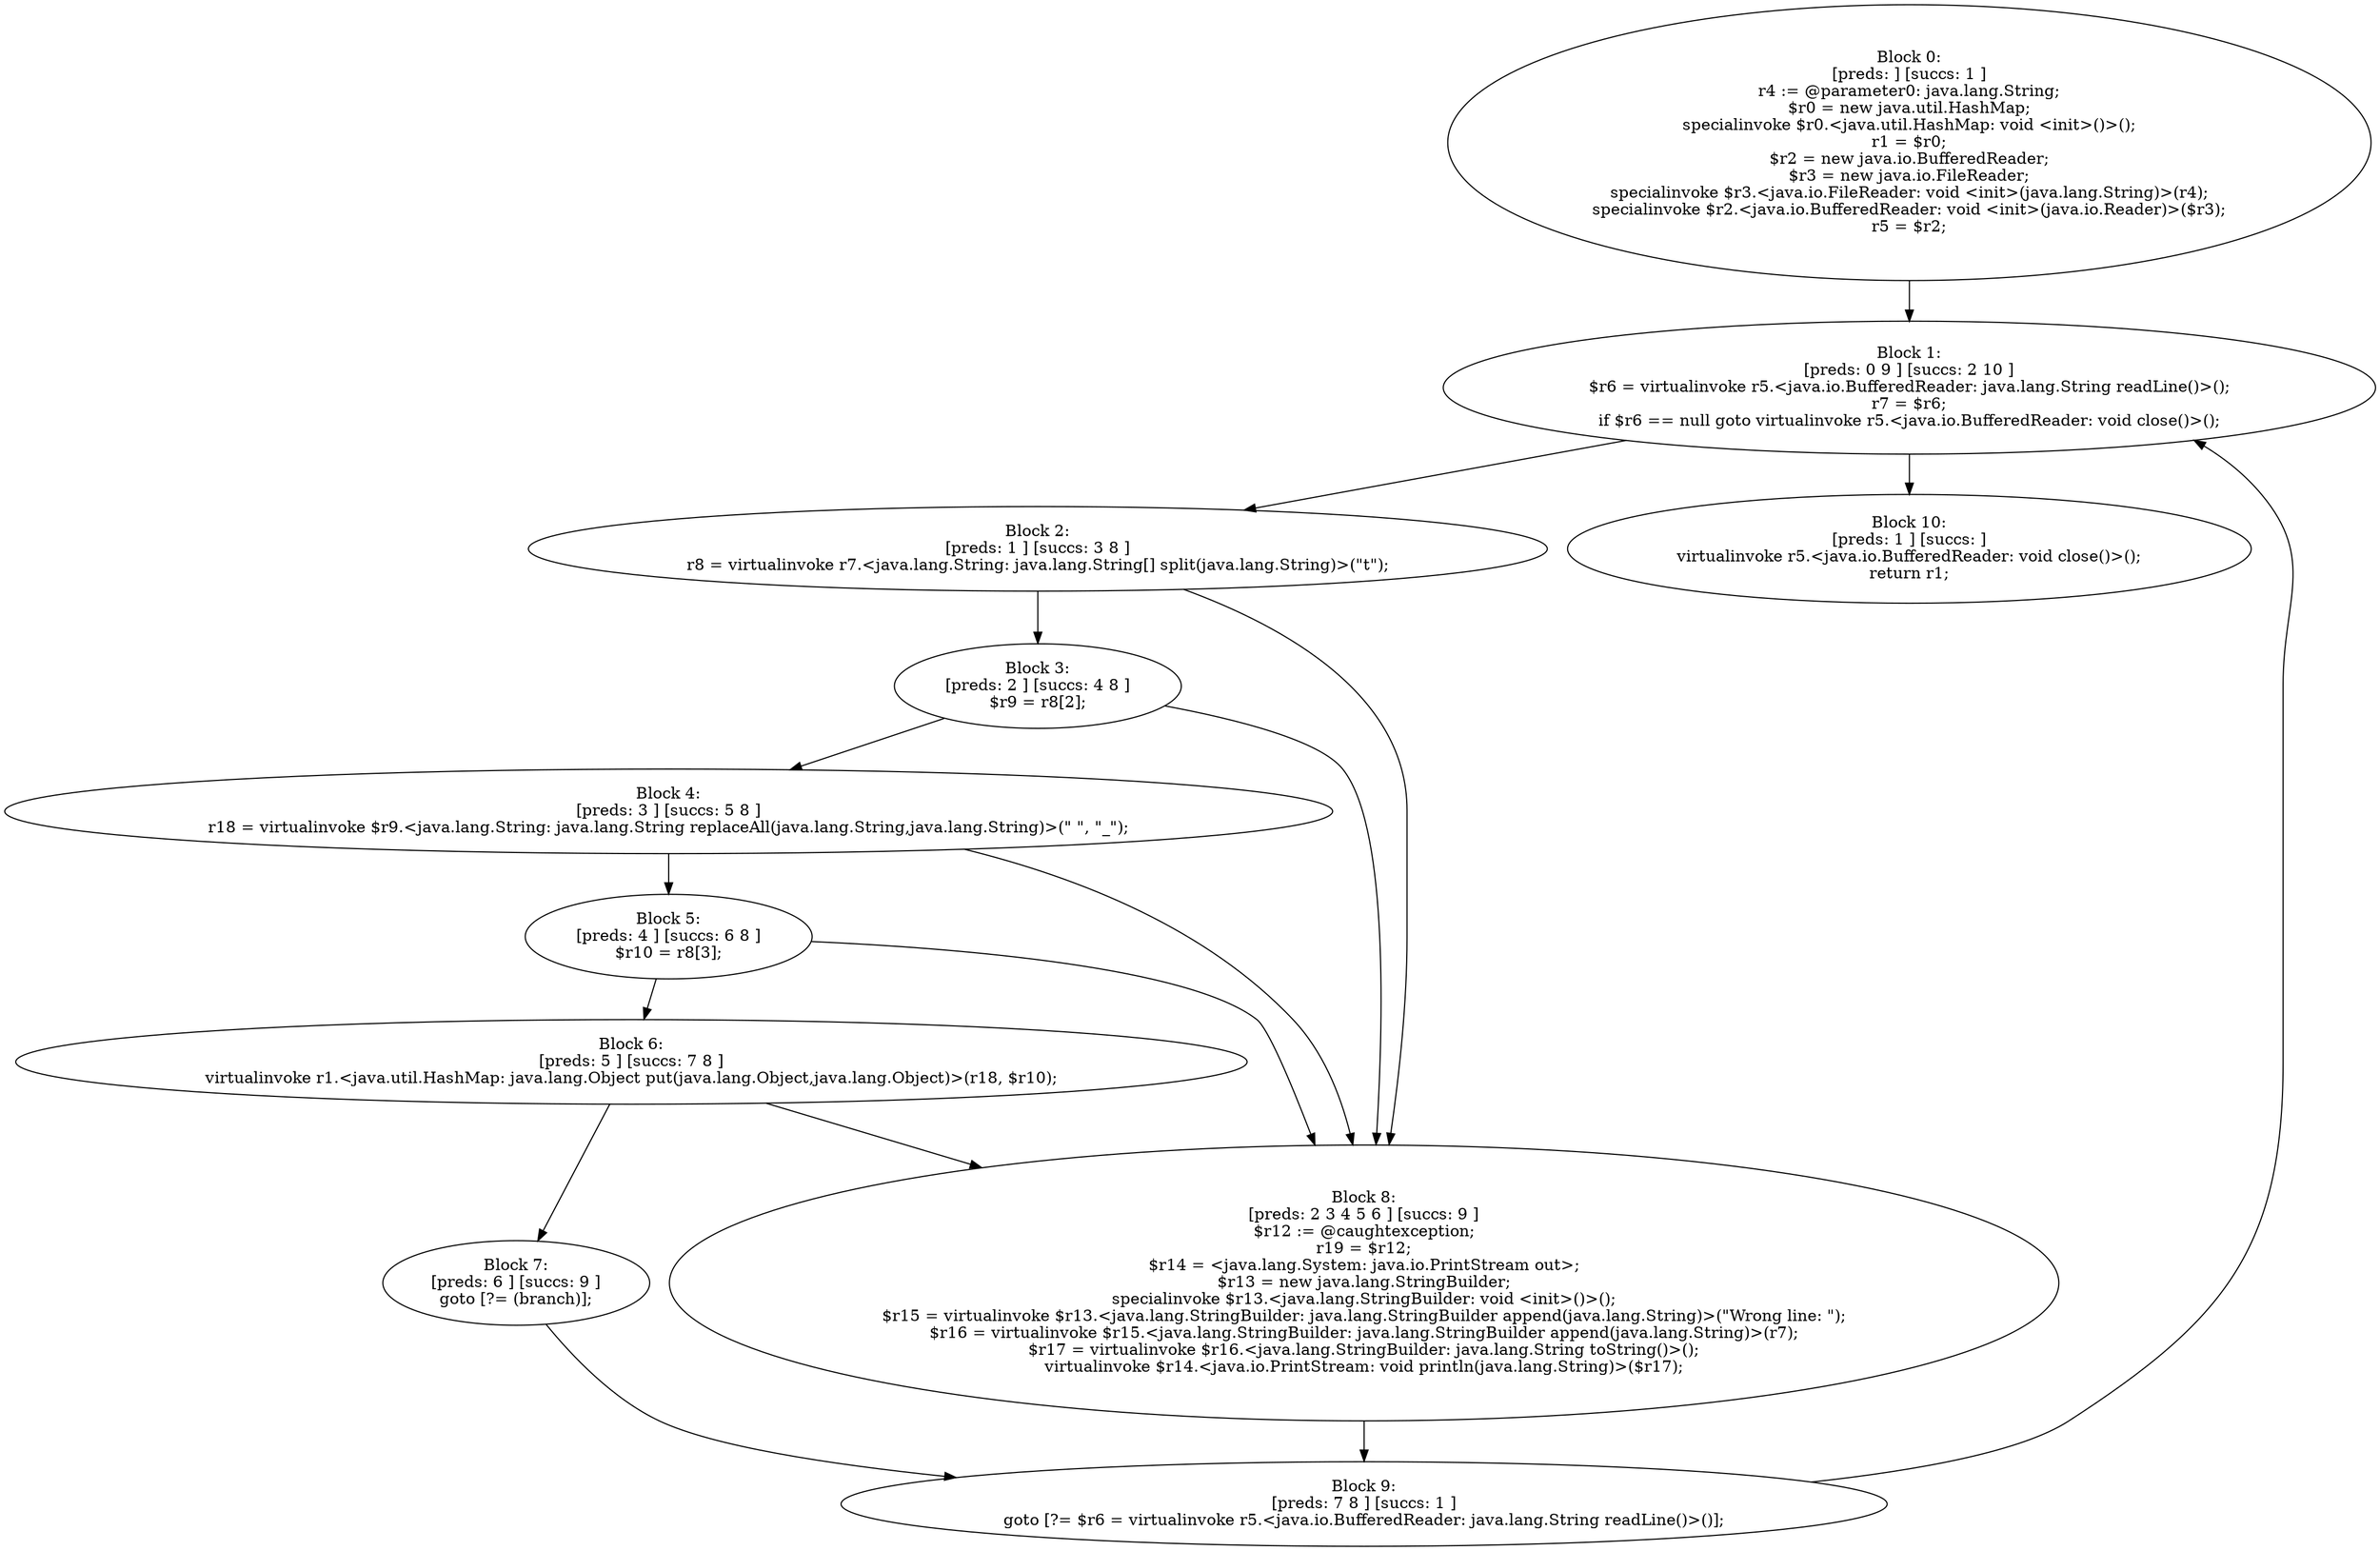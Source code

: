 digraph "unitGraph" {
    "Block 0:
[preds: ] [succs: 1 ]
r4 := @parameter0: java.lang.String;
$r0 = new java.util.HashMap;
specialinvoke $r0.<java.util.HashMap: void <init>()>();
r1 = $r0;
$r2 = new java.io.BufferedReader;
$r3 = new java.io.FileReader;
specialinvoke $r3.<java.io.FileReader: void <init>(java.lang.String)>(r4);
specialinvoke $r2.<java.io.BufferedReader: void <init>(java.io.Reader)>($r3);
r5 = $r2;
"
    "Block 1:
[preds: 0 9 ] [succs: 2 10 ]
$r6 = virtualinvoke r5.<java.io.BufferedReader: java.lang.String readLine()>();
r7 = $r6;
if $r6 == null goto virtualinvoke r5.<java.io.BufferedReader: void close()>();
"
    "Block 2:
[preds: 1 ] [succs: 3 8 ]
r8 = virtualinvoke r7.<java.lang.String: java.lang.String[] split(java.lang.String)>(\"\t\");
"
    "Block 3:
[preds: 2 ] [succs: 4 8 ]
$r9 = r8[2];
"
    "Block 4:
[preds: 3 ] [succs: 5 8 ]
r18 = virtualinvoke $r9.<java.lang.String: java.lang.String replaceAll(java.lang.String,java.lang.String)>(\" \", \"_\");
"
    "Block 5:
[preds: 4 ] [succs: 6 8 ]
$r10 = r8[3];
"
    "Block 6:
[preds: 5 ] [succs: 7 8 ]
virtualinvoke r1.<java.util.HashMap: java.lang.Object put(java.lang.Object,java.lang.Object)>(r18, $r10);
"
    "Block 7:
[preds: 6 ] [succs: 9 ]
goto [?= (branch)];
"
    "Block 8:
[preds: 2 3 4 5 6 ] [succs: 9 ]
$r12 := @caughtexception;
r19 = $r12;
$r14 = <java.lang.System: java.io.PrintStream out>;
$r13 = new java.lang.StringBuilder;
specialinvoke $r13.<java.lang.StringBuilder: void <init>()>();
$r15 = virtualinvoke $r13.<java.lang.StringBuilder: java.lang.StringBuilder append(java.lang.String)>(\"Wrong line: \");
$r16 = virtualinvoke $r15.<java.lang.StringBuilder: java.lang.StringBuilder append(java.lang.String)>(r7);
$r17 = virtualinvoke $r16.<java.lang.StringBuilder: java.lang.String toString()>();
virtualinvoke $r14.<java.io.PrintStream: void println(java.lang.String)>($r17);
"
    "Block 9:
[preds: 7 8 ] [succs: 1 ]
goto [?= $r6 = virtualinvoke r5.<java.io.BufferedReader: java.lang.String readLine()>()];
"
    "Block 10:
[preds: 1 ] [succs: ]
virtualinvoke r5.<java.io.BufferedReader: void close()>();
return r1;
"
    "Block 0:
[preds: ] [succs: 1 ]
r4 := @parameter0: java.lang.String;
$r0 = new java.util.HashMap;
specialinvoke $r0.<java.util.HashMap: void <init>()>();
r1 = $r0;
$r2 = new java.io.BufferedReader;
$r3 = new java.io.FileReader;
specialinvoke $r3.<java.io.FileReader: void <init>(java.lang.String)>(r4);
specialinvoke $r2.<java.io.BufferedReader: void <init>(java.io.Reader)>($r3);
r5 = $r2;
"->"Block 1:
[preds: 0 9 ] [succs: 2 10 ]
$r6 = virtualinvoke r5.<java.io.BufferedReader: java.lang.String readLine()>();
r7 = $r6;
if $r6 == null goto virtualinvoke r5.<java.io.BufferedReader: void close()>();
";
    "Block 1:
[preds: 0 9 ] [succs: 2 10 ]
$r6 = virtualinvoke r5.<java.io.BufferedReader: java.lang.String readLine()>();
r7 = $r6;
if $r6 == null goto virtualinvoke r5.<java.io.BufferedReader: void close()>();
"->"Block 2:
[preds: 1 ] [succs: 3 8 ]
r8 = virtualinvoke r7.<java.lang.String: java.lang.String[] split(java.lang.String)>(\"\t\");
";
    "Block 1:
[preds: 0 9 ] [succs: 2 10 ]
$r6 = virtualinvoke r5.<java.io.BufferedReader: java.lang.String readLine()>();
r7 = $r6;
if $r6 == null goto virtualinvoke r5.<java.io.BufferedReader: void close()>();
"->"Block 10:
[preds: 1 ] [succs: ]
virtualinvoke r5.<java.io.BufferedReader: void close()>();
return r1;
";
    "Block 2:
[preds: 1 ] [succs: 3 8 ]
r8 = virtualinvoke r7.<java.lang.String: java.lang.String[] split(java.lang.String)>(\"\t\");
"->"Block 3:
[preds: 2 ] [succs: 4 8 ]
$r9 = r8[2];
";
    "Block 2:
[preds: 1 ] [succs: 3 8 ]
r8 = virtualinvoke r7.<java.lang.String: java.lang.String[] split(java.lang.String)>(\"\t\");
"->"Block 8:
[preds: 2 3 4 5 6 ] [succs: 9 ]
$r12 := @caughtexception;
r19 = $r12;
$r14 = <java.lang.System: java.io.PrintStream out>;
$r13 = new java.lang.StringBuilder;
specialinvoke $r13.<java.lang.StringBuilder: void <init>()>();
$r15 = virtualinvoke $r13.<java.lang.StringBuilder: java.lang.StringBuilder append(java.lang.String)>(\"Wrong line: \");
$r16 = virtualinvoke $r15.<java.lang.StringBuilder: java.lang.StringBuilder append(java.lang.String)>(r7);
$r17 = virtualinvoke $r16.<java.lang.StringBuilder: java.lang.String toString()>();
virtualinvoke $r14.<java.io.PrintStream: void println(java.lang.String)>($r17);
";
    "Block 3:
[preds: 2 ] [succs: 4 8 ]
$r9 = r8[2];
"->"Block 4:
[preds: 3 ] [succs: 5 8 ]
r18 = virtualinvoke $r9.<java.lang.String: java.lang.String replaceAll(java.lang.String,java.lang.String)>(\" \", \"_\");
";
    "Block 3:
[preds: 2 ] [succs: 4 8 ]
$r9 = r8[2];
"->"Block 8:
[preds: 2 3 4 5 6 ] [succs: 9 ]
$r12 := @caughtexception;
r19 = $r12;
$r14 = <java.lang.System: java.io.PrintStream out>;
$r13 = new java.lang.StringBuilder;
specialinvoke $r13.<java.lang.StringBuilder: void <init>()>();
$r15 = virtualinvoke $r13.<java.lang.StringBuilder: java.lang.StringBuilder append(java.lang.String)>(\"Wrong line: \");
$r16 = virtualinvoke $r15.<java.lang.StringBuilder: java.lang.StringBuilder append(java.lang.String)>(r7);
$r17 = virtualinvoke $r16.<java.lang.StringBuilder: java.lang.String toString()>();
virtualinvoke $r14.<java.io.PrintStream: void println(java.lang.String)>($r17);
";
    "Block 4:
[preds: 3 ] [succs: 5 8 ]
r18 = virtualinvoke $r9.<java.lang.String: java.lang.String replaceAll(java.lang.String,java.lang.String)>(\" \", \"_\");
"->"Block 5:
[preds: 4 ] [succs: 6 8 ]
$r10 = r8[3];
";
    "Block 4:
[preds: 3 ] [succs: 5 8 ]
r18 = virtualinvoke $r9.<java.lang.String: java.lang.String replaceAll(java.lang.String,java.lang.String)>(\" \", \"_\");
"->"Block 8:
[preds: 2 3 4 5 6 ] [succs: 9 ]
$r12 := @caughtexception;
r19 = $r12;
$r14 = <java.lang.System: java.io.PrintStream out>;
$r13 = new java.lang.StringBuilder;
specialinvoke $r13.<java.lang.StringBuilder: void <init>()>();
$r15 = virtualinvoke $r13.<java.lang.StringBuilder: java.lang.StringBuilder append(java.lang.String)>(\"Wrong line: \");
$r16 = virtualinvoke $r15.<java.lang.StringBuilder: java.lang.StringBuilder append(java.lang.String)>(r7);
$r17 = virtualinvoke $r16.<java.lang.StringBuilder: java.lang.String toString()>();
virtualinvoke $r14.<java.io.PrintStream: void println(java.lang.String)>($r17);
";
    "Block 5:
[preds: 4 ] [succs: 6 8 ]
$r10 = r8[3];
"->"Block 6:
[preds: 5 ] [succs: 7 8 ]
virtualinvoke r1.<java.util.HashMap: java.lang.Object put(java.lang.Object,java.lang.Object)>(r18, $r10);
";
    "Block 5:
[preds: 4 ] [succs: 6 8 ]
$r10 = r8[3];
"->"Block 8:
[preds: 2 3 4 5 6 ] [succs: 9 ]
$r12 := @caughtexception;
r19 = $r12;
$r14 = <java.lang.System: java.io.PrintStream out>;
$r13 = new java.lang.StringBuilder;
specialinvoke $r13.<java.lang.StringBuilder: void <init>()>();
$r15 = virtualinvoke $r13.<java.lang.StringBuilder: java.lang.StringBuilder append(java.lang.String)>(\"Wrong line: \");
$r16 = virtualinvoke $r15.<java.lang.StringBuilder: java.lang.StringBuilder append(java.lang.String)>(r7);
$r17 = virtualinvoke $r16.<java.lang.StringBuilder: java.lang.String toString()>();
virtualinvoke $r14.<java.io.PrintStream: void println(java.lang.String)>($r17);
";
    "Block 6:
[preds: 5 ] [succs: 7 8 ]
virtualinvoke r1.<java.util.HashMap: java.lang.Object put(java.lang.Object,java.lang.Object)>(r18, $r10);
"->"Block 7:
[preds: 6 ] [succs: 9 ]
goto [?= (branch)];
";
    "Block 6:
[preds: 5 ] [succs: 7 8 ]
virtualinvoke r1.<java.util.HashMap: java.lang.Object put(java.lang.Object,java.lang.Object)>(r18, $r10);
"->"Block 8:
[preds: 2 3 4 5 6 ] [succs: 9 ]
$r12 := @caughtexception;
r19 = $r12;
$r14 = <java.lang.System: java.io.PrintStream out>;
$r13 = new java.lang.StringBuilder;
specialinvoke $r13.<java.lang.StringBuilder: void <init>()>();
$r15 = virtualinvoke $r13.<java.lang.StringBuilder: java.lang.StringBuilder append(java.lang.String)>(\"Wrong line: \");
$r16 = virtualinvoke $r15.<java.lang.StringBuilder: java.lang.StringBuilder append(java.lang.String)>(r7);
$r17 = virtualinvoke $r16.<java.lang.StringBuilder: java.lang.String toString()>();
virtualinvoke $r14.<java.io.PrintStream: void println(java.lang.String)>($r17);
";
    "Block 7:
[preds: 6 ] [succs: 9 ]
goto [?= (branch)];
"->"Block 9:
[preds: 7 8 ] [succs: 1 ]
goto [?= $r6 = virtualinvoke r5.<java.io.BufferedReader: java.lang.String readLine()>()];
";
    "Block 8:
[preds: 2 3 4 5 6 ] [succs: 9 ]
$r12 := @caughtexception;
r19 = $r12;
$r14 = <java.lang.System: java.io.PrintStream out>;
$r13 = new java.lang.StringBuilder;
specialinvoke $r13.<java.lang.StringBuilder: void <init>()>();
$r15 = virtualinvoke $r13.<java.lang.StringBuilder: java.lang.StringBuilder append(java.lang.String)>(\"Wrong line: \");
$r16 = virtualinvoke $r15.<java.lang.StringBuilder: java.lang.StringBuilder append(java.lang.String)>(r7);
$r17 = virtualinvoke $r16.<java.lang.StringBuilder: java.lang.String toString()>();
virtualinvoke $r14.<java.io.PrintStream: void println(java.lang.String)>($r17);
"->"Block 9:
[preds: 7 8 ] [succs: 1 ]
goto [?= $r6 = virtualinvoke r5.<java.io.BufferedReader: java.lang.String readLine()>()];
";
    "Block 9:
[preds: 7 8 ] [succs: 1 ]
goto [?= $r6 = virtualinvoke r5.<java.io.BufferedReader: java.lang.String readLine()>()];
"->"Block 1:
[preds: 0 9 ] [succs: 2 10 ]
$r6 = virtualinvoke r5.<java.io.BufferedReader: java.lang.String readLine()>();
r7 = $r6;
if $r6 == null goto virtualinvoke r5.<java.io.BufferedReader: void close()>();
";
}
